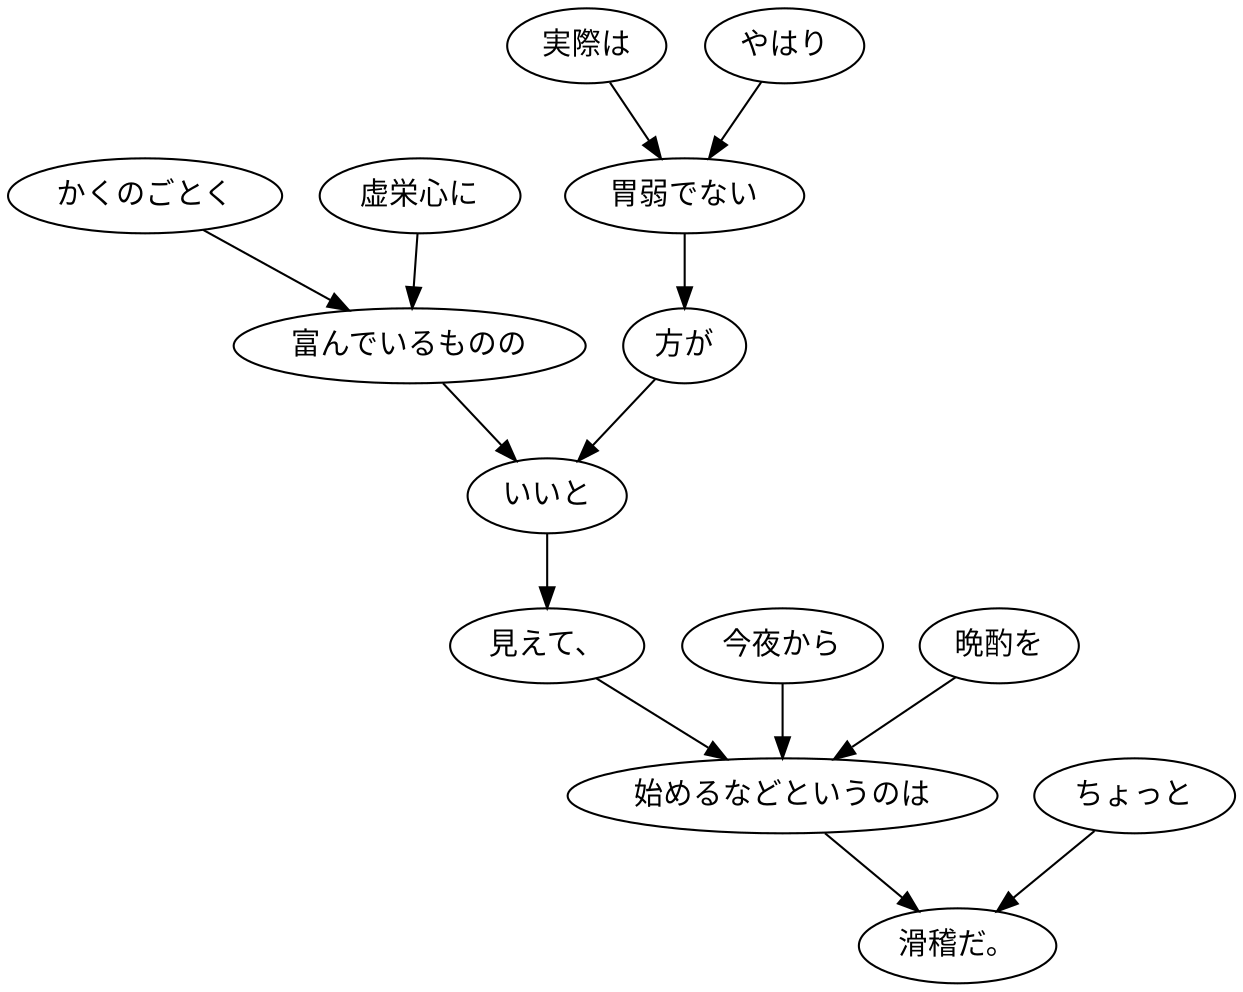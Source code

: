 digraph graph538 {
	node0 [label="かくのごとく"];
	node1 [label="虚栄心に"];
	node2 [label="富んでいるものの"];
	node3 [label="実際は"];
	node4 [label="やはり"];
	node5 [label="胃弱でない"];
	node6 [label="方が"];
	node7 [label="いいと"];
	node8 [label="見えて、"];
	node9 [label="今夜から"];
	node10 [label="晩酌を"];
	node11 [label="始めるなどというのは"];
	node12 [label="ちょっと"];
	node13 [label="滑稽だ。"];
	node0 -> node2;
	node1 -> node2;
	node2 -> node7;
	node3 -> node5;
	node4 -> node5;
	node5 -> node6;
	node6 -> node7;
	node7 -> node8;
	node8 -> node11;
	node9 -> node11;
	node10 -> node11;
	node11 -> node13;
	node12 -> node13;
}

